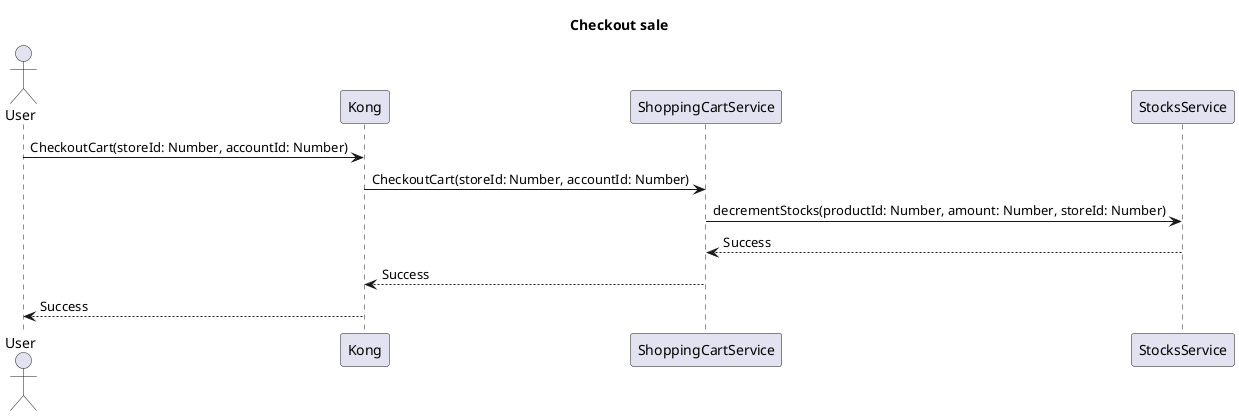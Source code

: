 @startuml checkout-sale
title Checkout sale
actor User

User -> Kong :CheckoutCart(storeId: Number, accountId: Number)
Kong -> ShoppingCartService : CheckoutCart(storeId: Number, accountId: Number)
ShoppingCartService -> StocksService : decrementStocks(productId: Number, amount: Number, storeId: Number)
StocksService --> ShoppingCartService  :Success
ShoppingCartService --> Kong  :Success
Kong --> User : Success
@enduml